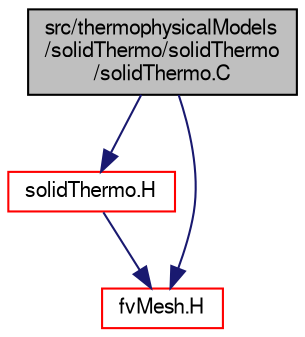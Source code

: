 digraph "src/thermophysicalModels/solidThermo/solidThermo/solidThermo.C"
{
  bgcolor="transparent";
  edge [fontname="FreeSans",fontsize="10",labelfontname="FreeSans",labelfontsize="10"];
  node [fontname="FreeSans",fontsize="10",shape=record];
  Node0 [label="src/thermophysicalModels\l/solidThermo/solidThermo\l/solidThermo.C",height=0.2,width=0.4,color="black", fillcolor="grey75", style="filled", fontcolor="black"];
  Node0 -> Node1 [color="midnightblue",fontsize="10",style="solid",fontname="FreeSans"];
  Node1 [label="solidThermo.H",height=0.2,width=0.4,color="red",URL="$a16382.html"];
  Node1 -> Node170 [color="midnightblue",fontsize="10",style="solid",fontname="FreeSans"];
  Node170 [label="fvMesh.H",height=0.2,width=0.4,color="red",URL="$a03533.html"];
  Node0 -> Node170 [color="midnightblue",fontsize="10",style="solid",fontname="FreeSans"];
}
